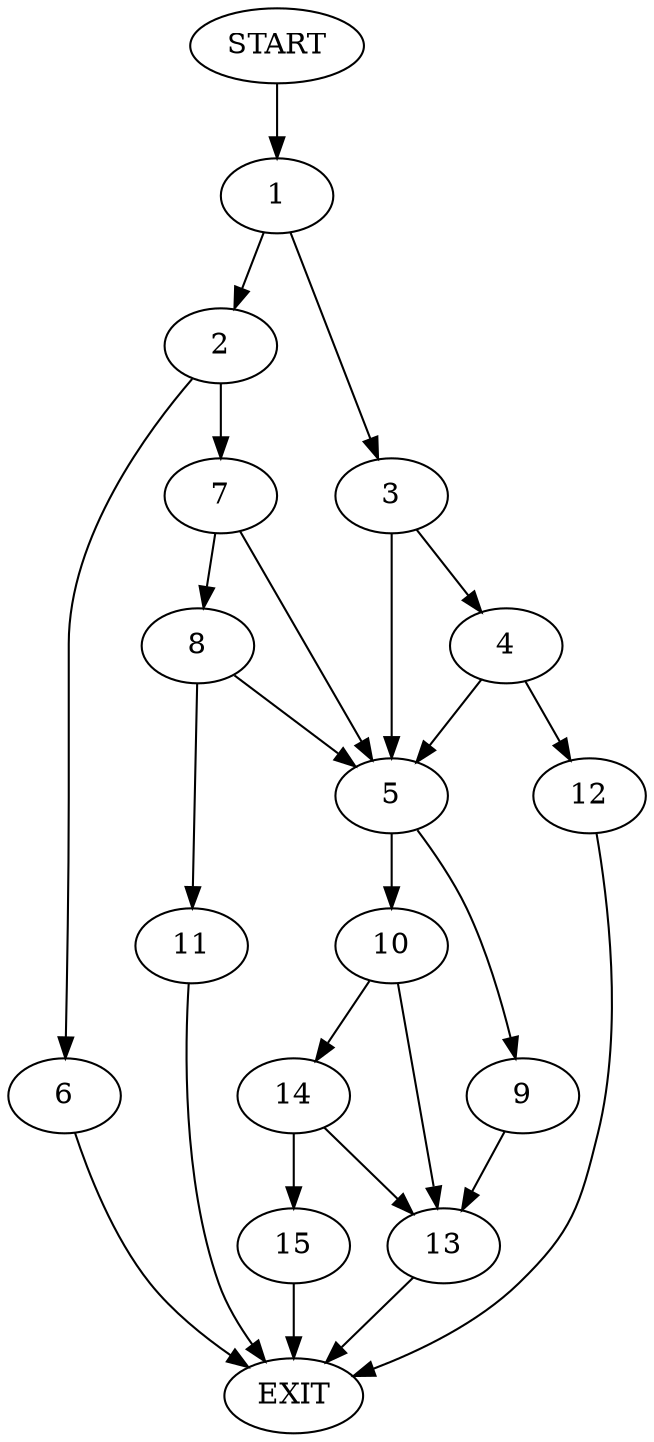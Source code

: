 digraph {
0 [label="START"]
16 [label="EXIT"]
0 -> 1
1 -> 2
1 -> 3
3 -> 4
3 -> 5
2 -> 6
2 -> 7
6 -> 16
7 -> 5
7 -> 8
5 -> 9
5 -> 10
8 -> 5
8 -> 11
11 -> 16
4 -> 12
4 -> 5
12 -> 16
9 -> 13
10 -> 14
10 -> 13
13 -> 16
14 -> 13
14 -> 15
15 -> 16
}
